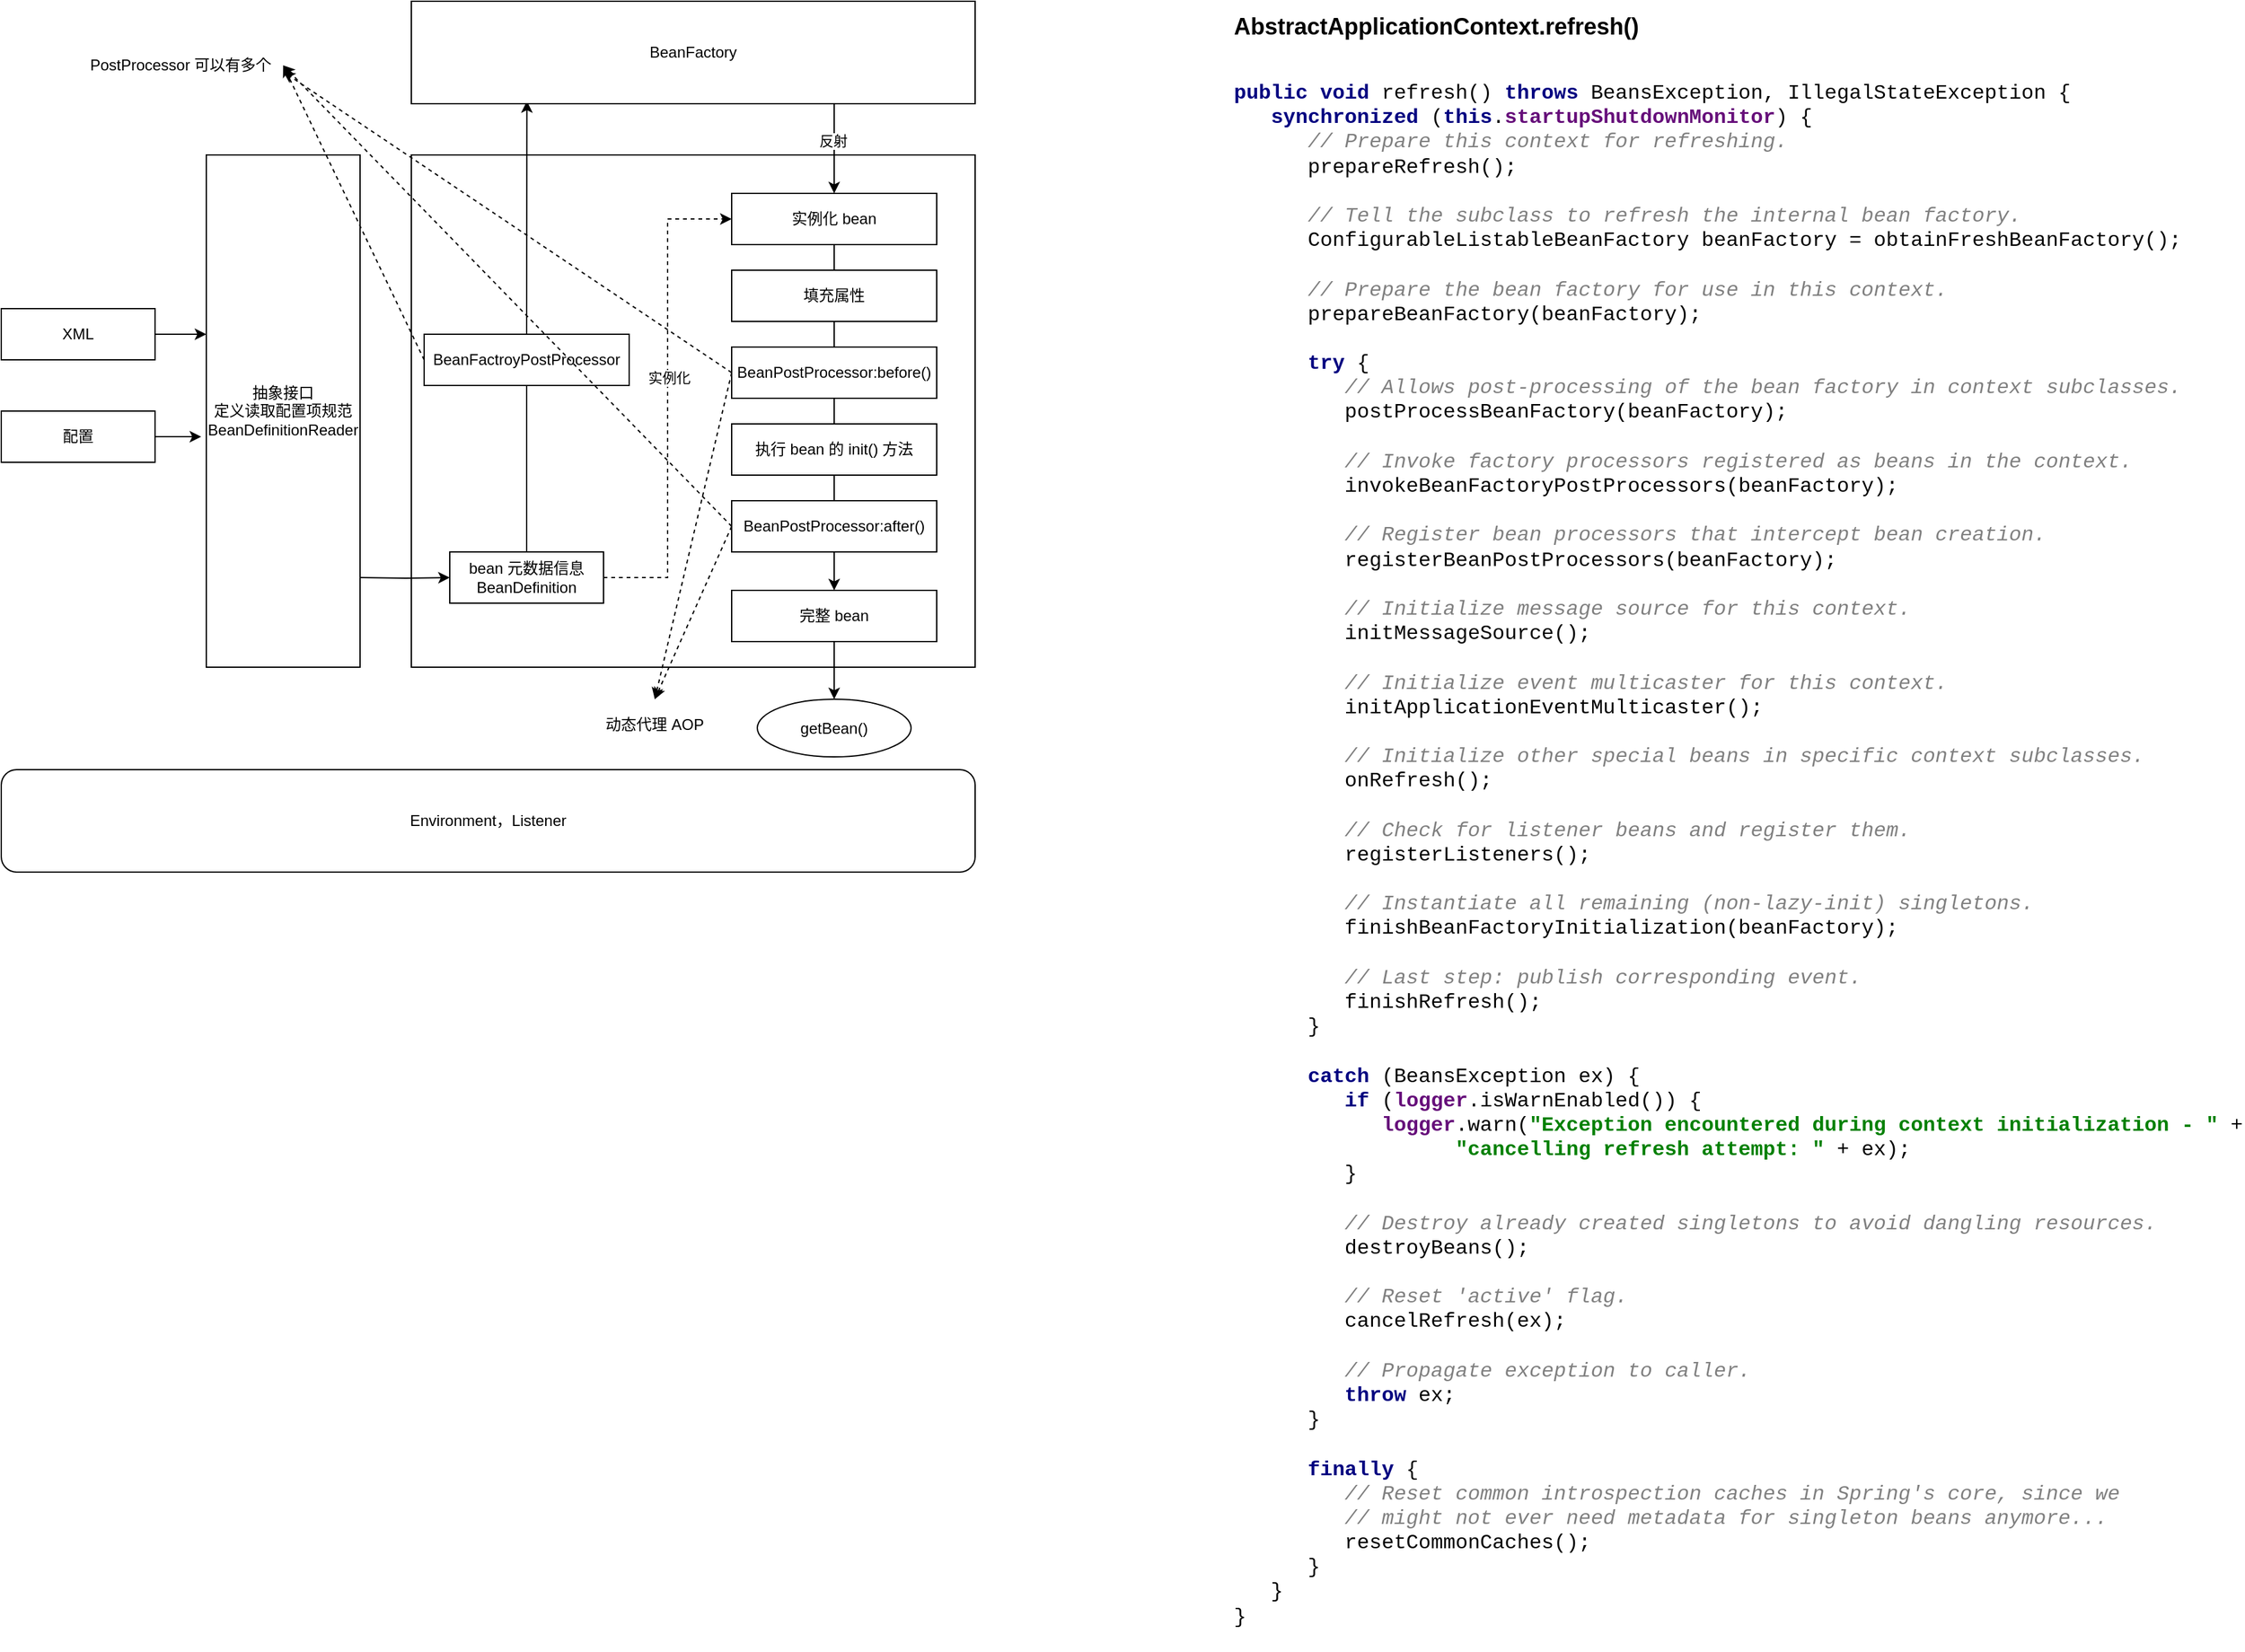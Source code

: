 <mxfile version="14.6.3" type="github" pages="2">
  <diagram id="nm_6PKjCeTmGM0uItTuz" name="IoC">
    <mxGraphModel dx="1577" dy="1018" grid="1" gridSize="10" guides="1" tooltips="1" connect="1" arrows="1" fold="1" page="1" pageScale="1" pageWidth="4681" pageHeight="3300" math="1" shadow="0">
      <root>
        <mxCell id="0" />
        <mxCell id="1" parent="0" />
        <mxCell id="5wT7CiSWt6S8VLGtYFsr-8" style="edgeStyle=orthogonalEdgeStyle;rounded=0;orthogonalLoop=1;jettySize=auto;html=1;exitX=1;exitY=0.5;exitDx=0;exitDy=0;entryX=0;entryY=0.35;entryDx=0;entryDy=0;entryPerimeter=0;" parent="1" source="5wT7CiSWt6S8VLGtYFsr-1" target="5wT7CiSWt6S8VLGtYFsr-3" edge="1">
          <mxGeometry relative="1" as="geometry" />
        </mxCell>
        <mxCell id="5wT7CiSWt6S8VLGtYFsr-1" value="XML" style="rounded=0;whiteSpace=wrap;html=1;" parent="1" vertex="1">
          <mxGeometry x="120" y="360" width="120" height="40" as="geometry" />
        </mxCell>
        <mxCell id="5wT7CiSWt6S8VLGtYFsr-9" style="edgeStyle=orthogonalEdgeStyle;rounded=0;orthogonalLoop=1;jettySize=auto;html=1;exitX=1;exitY=0.5;exitDx=0;exitDy=0;entryX=-0.033;entryY=0.548;entryDx=0;entryDy=0;entryPerimeter=0;" parent="1" source="5wT7CiSWt6S8VLGtYFsr-2" target="5wT7CiSWt6S8VLGtYFsr-3" edge="1">
          <mxGeometry relative="1" as="geometry" />
        </mxCell>
        <mxCell id="5wT7CiSWt6S8VLGtYFsr-2" value="配置" style="rounded=0;whiteSpace=wrap;html=1;" parent="1" vertex="1">
          <mxGeometry x="120" y="440" width="120" height="40" as="geometry" />
        </mxCell>
        <mxCell id="5wT7CiSWt6S8VLGtYFsr-3" value="抽象接口&lt;br&gt;定义读取配置项规范&lt;br&gt;BeanDefinitionReader" style="rounded=0;whiteSpace=wrap;html=1;" parent="1" vertex="1">
          <mxGeometry x="280" y="240" width="120" height="400" as="geometry" />
        </mxCell>
        <mxCell id="5wT7CiSWt6S8VLGtYFsr-4" value="" style="rounded=0;whiteSpace=wrap;html=1;" parent="1" vertex="1">
          <mxGeometry x="440" y="240" width="440" height="400" as="geometry" />
        </mxCell>
        <mxCell id="5wT7CiSWt6S8VLGtYFsr-13" style="edgeStyle=orthogonalEdgeStyle;rounded=0;orthogonalLoop=1;jettySize=auto;html=1;exitX=0.5;exitY=0;exitDx=0;exitDy=0;entryX=0.205;entryY=0.975;entryDx=0;entryDy=0;entryPerimeter=0;" parent="1" source="5wT7CiSWt6S8VLGtYFsr-5" target="5wT7CiSWt6S8VLGtYFsr-7" edge="1">
          <mxGeometry relative="1" as="geometry" />
        </mxCell>
        <mxCell id="5wT7CiSWt6S8VLGtYFsr-29" style="edgeStyle=orthogonalEdgeStyle;rounded=0;orthogonalLoop=1;jettySize=auto;html=1;exitX=1;exitY=0.5;exitDx=0;exitDy=0;entryX=0;entryY=0.5;entryDx=0;entryDy=0;dashed=1;" parent="1" source="5wT7CiSWt6S8VLGtYFsr-5" target="5wT7CiSWt6S8VLGtYFsr-15" edge="1">
          <mxGeometry relative="1" as="geometry" />
        </mxCell>
        <mxCell id="5wT7CiSWt6S8VLGtYFsr-31" value="实例化" style="edgeLabel;html=1;align=center;verticalAlign=middle;resizable=0;points=[];" parent="5wT7CiSWt6S8VLGtYFsr-29" vertex="1" connectable="0">
          <mxGeometry x="0.084" y="-1" relative="1" as="geometry">
            <mxPoint as="offset" />
          </mxGeometry>
        </mxCell>
        <mxCell id="5wT7CiSWt6S8VLGtYFsr-5" value="bean 元数据信息&lt;br&gt;BeanDefinition" style="rounded=0;whiteSpace=wrap;html=1;" parent="1" vertex="1">
          <mxGeometry x="470" y="550" width="120" height="40" as="geometry" />
        </mxCell>
        <mxCell id="5wT7CiSWt6S8VLGtYFsr-33" style="rounded=0;orthogonalLoop=1;jettySize=auto;html=1;exitX=0;exitY=0.5;exitDx=0;exitDy=0;entryX=1;entryY=0.5;entryDx=0;entryDy=0;dashed=1;" parent="1" source="5wT7CiSWt6S8VLGtYFsr-6" target="5wT7CiSWt6S8VLGtYFsr-32" edge="1">
          <mxGeometry relative="1" as="geometry" />
        </mxCell>
        <mxCell id="5wT7CiSWt6S8VLGtYFsr-6" value="BeanFactroyPostProcessor" style="rounded=0;whiteSpace=wrap;html=1;" parent="1" vertex="1">
          <mxGeometry x="450" y="380" width="160" height="40" as="geometry" />
        </mxCell>
        <mxCell id="5wT7CiSWt6S8VLGtYFsr-22" style="edgeStyle=orthogonalEdgeStyle;rounded=0;orthogonalLoop=1;jettySize=auto;html=1;exitX=0.75;exitY=1;exitDx=0;exitDy=0;" parent="1" source="5wT7CiSWt6S8VLGtYFsr-7" target="5wT7CiSWt6S8VLGtYFsr-15" edge="1">
          <mxGeometry relative="1" as="geometry" />
        </mxCell>
        <mxCell id="5wT7CiSWt6S8VLGtYFsr-24" value="反射" style="edgeLabel;html=1;align=center;verticalAlign=middle;resizable=0;points=[];" parent="5wT7CiSWt6S8VLGtYFsr-22" vertex="1" connectable="0">
          <mxGeometry x="-0.167" y="-1" relative="1" as="geometry">
            <mxPoint as="offset" />
          </mxGeometry>
        </mxCell>
        <mxCell id="5wT7CiSWt6S8VLGtYFsr-7" value="BeanFactory" style="rounded=0;whiteSpace=wrap;html=1;" parent="1" vertex="1">
          <mxGeometry x="440" y="120" width="440" height="80" as="geometry" />
        </mxCell>
        <mxCell id="5wT7CiSWt6S8VLGtYFsr-10" style="edgeStyle=orthogonalEdgeStyle;rounded=0;orthogonalLoop=1;jettySize=auto;html=1;" parent="1" target="5wT7CiSWt6S8VLGtYFsr-5" edge="1">
          <mxGeometry relative="1" as="geometry">
            <mxPoint x="400" y="570" as="sourcePoint" />
          </mxGeometry>
        </mxCell>
        <mxCell id="5wT7CiSWt6S8VLGtYFsr-25" style="edgeStyle=orthogonalEdgeStyle;rounded=0;orthogonalLoop=1;jettySize=auto;html=1;exitX=0.5;exitY=1;exitDx=0;exitDy=0;entryX=0.5;entryY=0;entryDx=0;entryDy=0;" parent="1" source="5wT7CiSWt6S8VLGtYFsr-15" target="5wT7CiSWt6S8VLGtYFsr-21" edge="1">
          <mxGeometry relative="1" as="geometry" />
        </mxCell>
        <mxCell id="5wT7CiSWt6S8VLGtYFsr-15" value="实例化 bean" style="rounded=0;whiteSpace=wrap;html=1;" parent="1" vertex="1">
          <mxGeometry x="690" y="270" width="160" height="40" as="geometry" />
        </mxCell>
        <mxCell id="5wT7CiSWt6S8VLGtYFsr-16" value="填充属性" style="rounded=0;whiteSpace=wrap;html=1;" parent="1" vertex="1">
          <mxGeometry x="690" y="330" width="160" height="40" as="geometry" />
        </mxCell>
        <mxCell id="5wT7CiSWt6S8VLGtYFsr-34" style="edgeStyle=none;rounded=0;orthogonalLoop=1;jettySize=auto;html=1;exitX=0;exitY=0.5;exitDx=0;exitDy=0;entryX=1;entryY=0.75;entryDx=0;entryDy=0;dashed=1;" parent="1" source="5wT7CiSWt6S8VLGtYFsr-17" target="5wT7CiSWt6S8VLGtYFsr-32" edge="1">
          <mxGeometry relative="1" as="geometry" />
        </mxCell>
        <mxCell id="GqFSJLpoRAy94oLkbDO3-5" style="edgeStyle=none;rounded=0;orthogonalLoop=1;jettySize=auto;html=1;exitX=0;exitY=0.5;exitDx=0;exitDy=0;entryX=0.5;entryY=0;entryDx=0;entryDy=0;dashed=1;" parent="1" source="5wT7CiSWt6S8VLGtYFsr-17" target="GqFSJLpoRAy94oLkbDO3-1" edge="1">
          <mxGeometry relative="1" as="geometry" />
        </mxCell>
        <mxCell id="5wT7CiSWt6S8VLGtYFsr-17" value="BeanPostProcessor:before()" style="rounded=0;whiteSpace=wrap;html=1;" parent="1" vertex="1">
          <mxGeometry x="690" y="390" width="160" height="40" as="geometry" />
        </mxCell>
        <mxCell id="5wT7CiSWt6S8VLGtYFsr-35" style="edgeStyle=none;rounded=0;orthogonalLoop=1;jettySize=auto;html=1;exitX=0;exitY=0.5;exitDx=0;exitDy=0;dashed=1;" parent="1" source="5wT7CiSWt6S8VLGtYFsr-19" edge="1">
          <mxGeometry relative="1" as="geometry">
            <mxPoint x="340" y="170" as="targetPoint" />
          </mxGeometry>
        </mxCell>
        <mxCell id="GqFSJLpoRAy94oLkbDO3-6" style="edgeStyle=none;rounded=0;orthogonalLoop=1;jettySize=auto;html=1;exitX=0;exitY=0.5;exitDx=0;exitDy=0;dashed=1;entryX=0.5;entryY=0;entryDx=0;entryDy=0;" parent="1" source="5wT7CiSWt6S8VLGtYFsr-19" target="GqFSJLpoRAy94oLkbDO3-1" edge="1">
          <mxGeometry relative="1" as="geometry">
            <mxPoint x="580" y="650" as="targetPoint" />
          </mxGeometry>
        </mxCell>
        <mxCell id="5wT7CiSWt6S8VLGtYFsr-19" value="BeanPostProcessor:after()" style="rounded=0;whiteSpace=wrap;html=1;" parent="1" vertex="1">
          <mxGeometry x="690" y="510" width="160" height="40" as="geometry" />
        </mxCell>
        <mxCell id="5wT7CiSWt6S8VLGtYFsr-20" value="执行 bean 的 init() 方法" style="rounded=0;whiteSpace=wrap;html=1;" parent="1" vertex="1">
          <mxGeometry x="690" y="450" width="160" height="40" as="geometry" />
        </mxCell>
        <mxCell id="5wT7CiSWt6S8VLGtYFsr-26" style="edgeStyle=orthogonalEdgeStyle;rounded=0;orthogonalLoop=1;jettySize=auto;html=1;exitX=0.5;exitY=1;exitDx=0;exitDy=0;entryX=0.5;entryY=0;entryDx=0;entryDy=0;" parent="1" source="5wT7CiSWt6S8VLGtYFsr-21" target="5wT7CiSWt6S8VLGtYFsr-27" edge="1">
          <mxGeometry relative="1" as="geometry">
            <mxPoint x="770" y="670" as="targetPoint" />
          </mxGeometry>
        </mxCell>
        <mxCell id="5wT7CiSWt6S8VLGtYFsr-21" value="完整 bean" style="rounded=0;whiteSpace=wrap;html=1;" parent="1" vertex="1">
          <mxGeometry x="690" y="580" width="160" height="40" as="geometry" />
        </mxCell>
        <mxCell id="5wT7CiSWt6S8VLGtYFsr-27" value="getBean()" style="ellipse;whiteSpace=wrap;html=1;" parent="1" vertex="1">
          <mxGeometry x="710" y="665" width="120" height="45" as="geometry" />
        </mxCell>
        <mxCell id="5wT7CiSWt6S8VLGtYFsr-32" value="PostProcessor 可以有多个" style="text;html=1;strokeColor=none;fillColor=none;align=center;verticalAlign=middle;whiteSpace=wrap;rounded=0;" parent="1" vertex="1">
          <mxGeometry x="180" y="160" width="160" height="20" as="geometry" />
        </mxCell>
        <mxCell id="5wT7CiSWt6S8VLGtYFsr-36" value="Environment，Listener" style="rounded=1;whiteSpace=wrap;html=1;" parent="1" vertex="1">
          <mxGeometry x="120" y="720" width="760" height="80" as="geometry" />
        </mxCell>
        <mxCell id="GqFSJLpoRAy94oLkbDO3-1" value="动态代理 AOP" style="text;html=1;strokeColor=none;fillColor=none;align=center;verticalAlign=middle;whiteSpace=wrap;rounded=0;" parent="1" vertex="1">
          <mxGeometry x="570" y="665" width="120" height="40" as="geometry" />
        </mxCell>
        <mxCell id="mlu_dV4eUoj4aVVZzx1E-1" value="&lt;pre style=&quot;background-color: #ffffff ; color: #000000 ; font-family: &amp;quot;courier&amp;quot; , monospace ; font-size: 12.0pt&quot;&gt;&lt;span style=&quot;color: #000080 ; font-weight: bold&quot;&gt;public void &lt;/span&gt;refresh() &lt;span style=&quot;color: #000080 ; font-weight: bold&quot;&gt;throws &lt;/span&gt;BeansException, IllegalStateException {&lt;br&gt;   &lt;span style=&quot;color: #000080 ; font-weight: bold&quot;&gt;synchronized &lt;/span&gt;(&lt;span style=&quot;color: #000080 ; font-weight: bold&quot;&gt;this&lt;/span&gt;.&lt;span style=&quot;color: #660e7a ; font-weight: bold&quot;&gt;startupShutdownMonitor&lt;/span&gt;) {&lt;br&gt;      &lt;span style=&quot;color: #808080 ; font-style: italic&quot;&gt;// Prepare this context for refreshing.&lt;br&gt;&lt;/span&gt;&lt;span style=&quot;color: #808080 ; font-style: italic&quot;&gt;      &lt;/span&gt;prepareRefresh();&lt;br&gt;&lt;br&gt;      &lt;span style=&quot;color: #808080 ; font-style: italic&quot;&gt;// Tell the subclass to refresh the internal bean factory.&lt;br&gt;&lt;/span&gt;&lt;span style=&quot;color: #808080 ; font-style: italic&quot;&gt;      &lt;/span&gt;ConfigurableListableBeanFactory beanFactory = obtainFreshBeanFactory();&lt;br&gt;&lt;br&gt;      &lt;span style=&quot;color: #808080 ; font-style: italic&quot;&gt;// Prepare the bean factory for use in this context.&lt;br&gt;&lt;/span&gt;&lt;span style=&quot;color: #808080 ; font-style: italic&quot;&gt;      &lt;/span&gt;prepareBeanFactory(beanFactory);&lt;br&gt;&lt;br&gt;      &lt;span style=&quot;color: #000080 ; font-weight: bold&quot;&gt;try &lt;/span&gt;{&lt;br&gt;         &lt;span style=&quot;color: #808080 ; font-style: italic&quot;&gt;// Allows post-processing of the bean factory in context subclasses.&lt;br&gt;&lt;/span&gt;&lt;span style=&quot;color: #808080 ; font-style: italic&quot;&gt;         &lt;/span&gt;postProcessBeanFactory(beanFactory);&lt;br&gt;&lt;br&gt;         &lt;span style=&quot;color: #808080 ; font-style: italic&quot;&gt;// Invoke factory processors registered as beans in the context.&lt;br&gt;&lt;/span&gt;&lt;span style=&quot;color: #808080 ; font-style: italic&quot;&gt;         &lt;/span&gt;invokeBeanFactoryPostProcessors(beanFactory);&lt;br&gt;&lt;br&gt;         &lt;span style=&quot;color: #808080 ; font-style: italic&quot;&gt;// Register bean processors that intercept bean creation.&lt;br&gt;&lt;/span&gt;&lt;span style=&quot;color: #808080 ; font-style: italic&quot;&gt;         &lt;/span&gt;registerBeanPostProcessors(beanFactory);&lt;br&gt;&lt;br&gt;         &lt;span style=&quot;color: #808080 ; font-style: italic&quot;&gt;// Initialize message source for this context.&lt;br&gt;&lt;/span&gt;&lt;span style=&quot;color: #808080 ; font-style: italic&quot;&gt;         &lt;/span&gt;initMessageSource();&lt;br&gt;&lt;br&gt;         &lt;span style=&quot;color: #808080 ; font-style: italic&quot;&gt;// Initialize event multicaster for this context.&lt;br&gt;&lt;/span&gt;&lt;span style=&quot;color: #808080 ; font-style: italic&quot;&gt;         &lt;/span&gt;initApplicationEventMulticaster();&lt;br&gt;&lt;br&gt;         &lt;span style=&quot;color: #808080 ; font-style: italic&quot;&gt;// Initialize other special beans in specific context subclasses.&lt;br&gt;&lt;/span&gt;&lt;span style=&quot;color: #808080 ; font-style: italic&quot;&gt;         &lt;/span&gt;onRefresh();&lt;br&gt;&lt;br&gt;         &lt;span style=&quot;color: #808080 ; font-style: italic&quot;&gt;// Check for listener beans and register them.&lt;br&gt;&lt;/span&gt;&lt;span style=&quot;color: #808080 ; font-style: italic&quot;&gt;         &lt;/span&gt;registerListeners();&lt;br&gt;&lt;br&gt;         &lt;span style=&quot;color: #808080 ; font-style: italic&quot;&gt;// Instantiate all remaining (non-lazy-init) singletons.&lt;br&gt;&lt;/span&gt;&lt;span style=&quot;color: #808080 ; font-style: italic&quot;&gt;         &lt;/span&gt;finishBeanFactoryInitialization(beanFactory);&lt;br&gt;&lt;br&gt;         &lt;span style=&quot;color: #808080 ; font-style: italic&quot;&gt;// Last step: publish corresponding event.&lt;br&gt;&lt;/span&gt;&lt;span style=&quot;color: #808080 ; font-style: italic&quot;&gt;         &lt;/span&gt;finishRefresh();&lt;br&gt;      }&lt;br&gt;&lt;br&gt;      &lt;span style=&quot;color: #000080 ; font-weight: bold&quot;&gt;catch &lt;/span&gt;(BeansException ex) {&lt;br&gt;         &lt;span style=&quot;color: #000080 ; font-weight: bold&quot;&gt;if &lt;/span&gt;(&lt;span style=&quot;color: #660e7a ; font-weight: bold&quot;&gt;logger&lt;/span&gt;.isWarnEnabled()) {&lt;br&gt;            &lt;span style=&quot;color: #660e7a ; font-weight: bold&quot;&gt;logger&lt;/span&gt;.warn(&lt;span style=&quot;color: #008000 ; font-weight: bold&quot;&gt;&quot;Exception encountered during context initialization - &quot; &lt;/span&gt;+&lt;br&gt;                  &lt;span style=&quot;color: #008000 ; font-weight: bold&quot;&gt;&quot;cancelling refresh attempt: &quot; &lt;/span&gt;+ ex);&lt;br&gt;         }&lt;br&gt;&lt;br&gt;         &lt;span style=&quot;color: #808080 ; font-style: italic&quot;&gt;// Destroy already created singletons to avoid dangling resources.&lt;br&gt;&lt;/span&gt;&lt;span style=&quot;color: #808080 ; font-style: italic&quot;&gt;         &lt;/span&gt;destroyBeans();&lt;br&gt;&lt;br&gt;         &lt;span style=&quot;color: #808080 ; font-style: italic&quot;&gt;// Reset &#39;active&#39; flag.&lt;br&gt;&lt;/span&gt;&lt;span style=&quot;color: #808080 ; font-style: italic&quot;&gt;         &lt;/span&gt;cancelRefresh(ex);&lt;br&gt;&lt;br&gt;         &lt;span style=&quot;color: #808080 ; font-style: italic&quot;&gt;// Propagate exception to caller.&lt;br&gt;&lt;/span&gt;&lt;span style=&quot;color: #808080 ; font-style: italic&quot;&gt;         &lt;/span&gt;&lt;span style=&quot;color: #000080 ; font-weight: bold&quot;&gt;throw &lt;/span&gt;ex;&lt;br&gt;      }&lt;br&gt;&lt;br&gt;      &lt;span style=&quot;color: #000080 ; font-weight: bold&quot;&gt;finally &lt;/span&gt;{&lt;br&gt;         &lt;span style=&quot;color: #808080 ; font-style: italic&quot;&gt;// Reset common introspection caches in Spring&#39;s core, since we&lt;br&gt;&lt;/span&gt;&lt;span style=&quot;color: #808080 ; font-style: italic&quot;&gt;         // might not ever need metadata for singleton beans anymore...&lt;br&gt;&lt;/span&gt;&lt;span style=&quot;color: #808080 ; font-style: italic&quot;&gt;         &lt;/span&gt;resetCommonCaches();&lt;br&gt;      }&lt;br&gt;   }&lt;br&gt;}&lt;/pre&gt;" style="text;whiteSpace=wrap;html=1;" vertex="1" parent="1">
          <mxGeometry x="1080" y="160" width="790" height="1220" as="geometry" />
        </mxCell>
        <mxCell id="mlu_dV4eUoj4aVVZzx1E-2" value="&lt;b&gt;&lt;font style=&quot;font-size: 18px&quot;&gt;AbstractApplicationContext.refresh()&lt;/font&gt;&lt;/b&gt;" style="text;html=1;strokeColor=none;fillColor=none;align=center;verticalAlign=middle;whiteSpace=wrap;rounded=0;" vertex="1" parent="1">
          <mxGeometry x="1080" y="120" width="320" height="40" as="geometry" />
        </mxCell>
      </root>
    </mxGraphModel>
  </diagram>
  <diagram id="kH9kC6GpkNUiz-XzLysQ" name="Page-2">
    <mxGraphModel dx="946" dy="610" grid="1" gridSize="10" guides="1" tooltips="1" connect="1" arrows="1" fold="1" page="1" pageScale="1" pageWidth="4681" pageHeight="3300" math="0" shadow="0">
      <root>
        <mxCell id="LFPSVet6rqQ4Nv9f2P5c-0" />
        <mxCell id="LFPSVet6rqQ4Nv9f2P5c-1" parent="LFPSVet6rqQ4Nv9f2P5c-0" />
      </root>
    </mxGraphModel>
  </diagram>
</mxfile>
